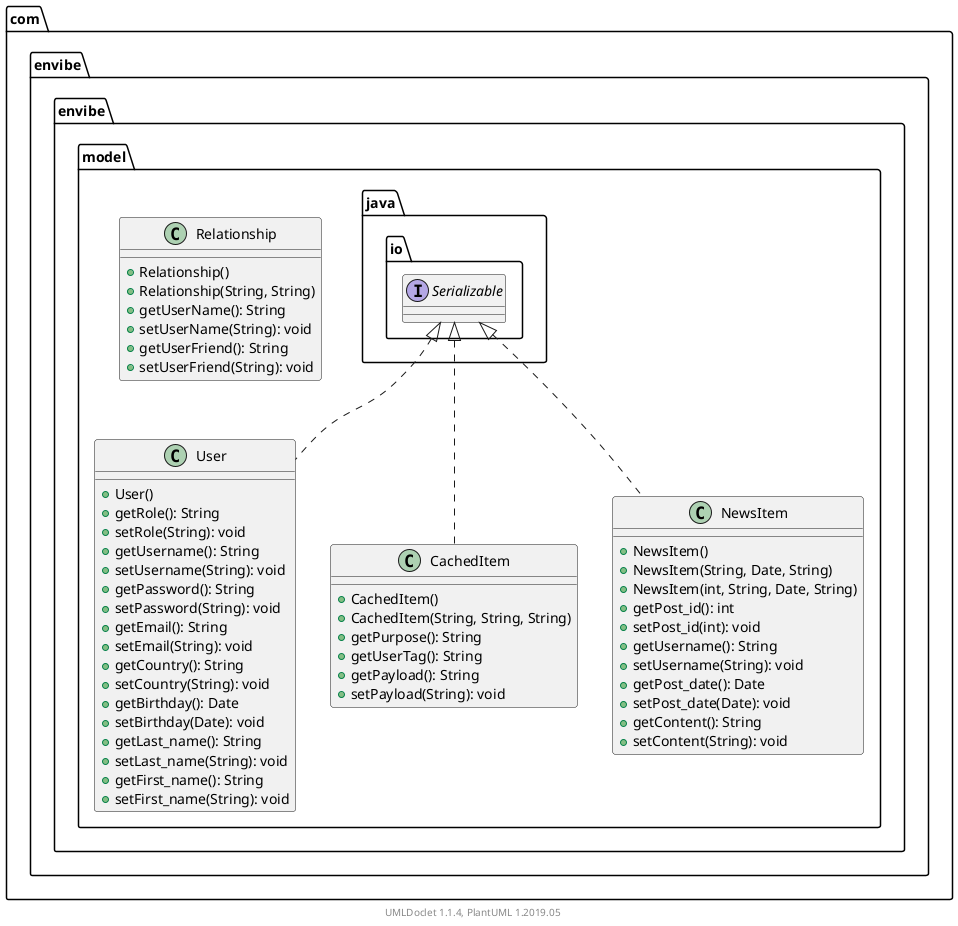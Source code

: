 @startuml

    namespace com.envibe.envibe.model {

        class User [[User.html]] {
            +User()
            +getRole(): String
            +setRole(String): void
            +getUsername(): String
            +setUsername(String): void
            +getPassword(): String
            +setPassword(String): void
            +getEmail(): String
            +setEmail(String): void
            +getCountry(): String
            +setCountry(String): void
            +getBirthday(): Date
            +setBirthday(Date): void
            +getLast_name(): String
            +setLast_name(String): void
            +getFirst_name(): String
            +setFirst_name(String): void
        }

        class CachedItem [[CachedItem.html]] {
            +CachedItem()
            +CachedItem(String, String, String)
            +getPurpose(): String
            +getUserTag(): String
            +getPayload(): String
            +setPayload(String): void
        }

        class NewsItem [[NewsItem.html]] {
            +NewsItem()
            +NewsItem(String, Date, String)
            +NewsItem(int, String, Date, String)
            +getPost_id(): int
            +setPost_id(int): void
            +getUsername(): String
            +setUsername(String): void
            +getPost_date(): Date
            +setPost_date(Date): void
            +getContent(): String
            +setContent(String): void
        }

        class Relationship [[Relationship.html]] {
            +Relationship()
            +Relationship(String, String)
            +getUserName(): String
            +setUserName(String): void
            +getUserFriend(): String
            +setUserFriend(String): void
        }

        interface java.io.Serializable
        java.io.Serializable <|.. User

        java.io.Serializable <|.. CachedItem

        java.io.Serializable <|.. NewsItem

    }


    center footer UMLDoclet 1.1.4, PlantUML 1.2019.05
@enduml
